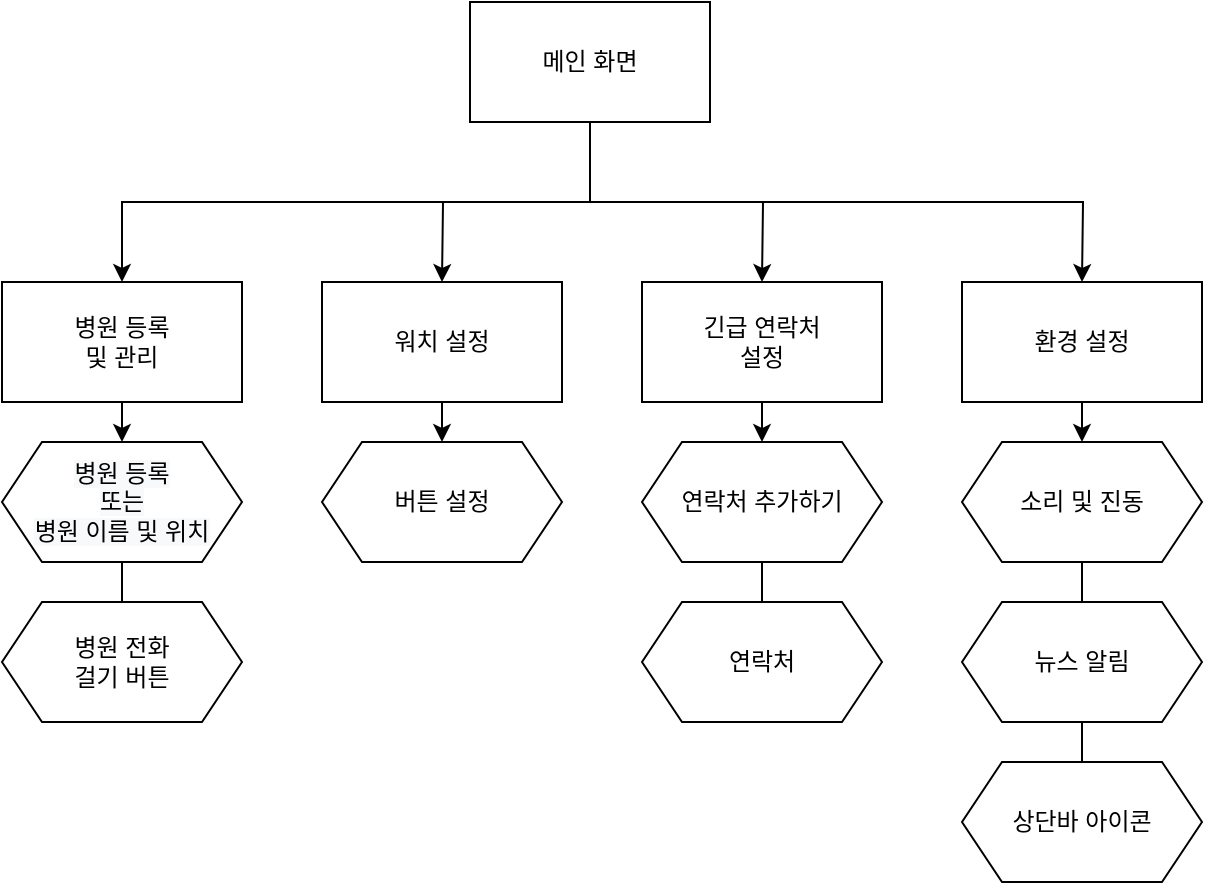 <mxfile version="20.0.2" type="device"><diagram id="SBQI_QFPPYGMd8HTcq7P" name="Page-1"><mxGraphModel dx="477" dy="474" grid="1" gridSize="10" guides="1" tooltips="1" connect="1" arrows="1" fold="1" page="1" pageScale="1" pageWidth="827" pageHeight="1169" math="0" shadow="0"><root><mxCell id="0"/><mxCell id="1" parent="0"/><mxCell id="thAdR834rLNimCxB2DBT-11" style="edgeStyle=orthogonalEdgeStyle;rounded=0;orthogonalLoop=1;jettySize=auto;html=1;entryX=0.5;entryY=0;entryDx=0;entryDy=0;" edge="1" parent="1" source="thAdR834rLNimCxB2DBT-1"><mxGeometry relative="1" as="geometry"><mxPoint x="200" y="180" as="targetPoint"/><Array as="points"><mxPoint x="434" y="140"/><mxPoint x="200" y="140"/></Array></mxGeometry></mxCell><mxCell id="thAdR834rLNimCxB2DBT-12" style="edgeStyle=orthogonalEdgeStyle;rounded=0;orthogonalLoop=1;jettySize=auto;html=1;exitX=0.5;exitY=1;exitDx=0;exitDy=0;entryX=0.5;entryY=0;entryDx=0;entryDy=0;" edge="1" parent="1" source="thAdR834rLNimCxB2DBT-1"><mxGeometry relative="1" as="geometry"><mxPoint x="360.0" y="180" as="targetPoint"/></mxGeometry></mxCell><mxCell id="thAdR834rLNimCxB2DBT-13" style="edgeStyle=orthogonalEdgeStyle;rounded=0;orthogonalLoop=1;jettySize=auto;html=1;exitX=0.5;exitY=1;exitDx=0;exitDy=0;entryX=0.5;entryY=0;entryDx=0;entryDy=0;" edge="1" parent="1" source="thAdR834rLNimCxB2DBT-1"><mxGeometry relative="1" as="geometry"><mxPoint x="520" y="180" as="targetPoint"/></mxGeometry></mxCell><mxCell id="thAdR834rLNimCxB2DBT-14" style="edgeStyle=orthogonalEdgeStyle;rounded=0;orthogonalLoop=1;jettySize=auto;html=1;exitX=0.5;exitY=1;exitDx=0;exitDy=0;" edge="1" parent="1" source="thAdR834rLNimCxB2DBT-1"><mxGeometry relative="1" as="geometry"><mxPoint x="680.0" y="180" as="targetPoint"/></mxGeometry></mxCell><mxCell id="thAdR834rLNimCxB2DBT-1" value="메인 화면" style="rounded=0;whiteSpace=wrap;html=1;" vertex="1" parent="1"><mxGeometry x="374" y="40" width="120" height="60" as="geometry"/></mxCell><mxCell id="thAdR834rLNimCxB2DBT-50" style="edgeStyle=orthogonalEdgeStyle;rounded=0;orthogonalLoop=1;jettySize=auto;html=1;exitX=0.5;exitY=1;exitDx=0;exitDy=0;entryX=0.5;entryY=0;entryDx=0;entryDy=0;fontFamily=Helvetica;fontSize=12;fontColor=default;endArrow=classic;endFill=1;" edge="1" parent="1" source="thAdR834rLNimCxB2DBT-33" target="thAdR834rLNimCxB2DBT-37"><mxGeometry relative="1" as="geometry"/></mxCell><mxCell id="thAdR834rLNimCxB2DBT-33" value="병원 등록&lt;br&gt;및 관리" style="rounded=0;whiteSpace=wrap;html=1;" vertex="1" parent="1"><mxGeometry x="140" y="180" width="120" height="60" as="geometry"/></mxCell><mxCell id="thAdR834rLNimCxB2DBT-51" style="edgeStyle=orthogonalEdgeStyle;rounded=0;orthogonalLoop=1;jettySize=auto;html=1;exitX=0.5;exitY=1;exitDx=0;exitDy=0;entryX=0.5;entryY=0;entryDx=0;entryDy=0;fontFamily=Helvetica;fontSize=12;fontColor=default;endArrow=classic;endFill=1;" edge="1" parent="1" source="thAdR834rLNimCxB2DBT-34" target="thAdR834rLNimCxB2DBT-40"><mxGeometry relative="1" as="geometry"/></mxCell><mxCell id="thAdR834rLNimCxB2DBT-34" value="워치 설정" style="rounded=0;whiteSpace=wrap;html=1;" vertex="1" parent="1"><mxGeometry x="300" y="180" width="120" height="60" as="geometry"/></mxCell><mxCell id="thAdR834rLNimCxB2DBT-52" style="edgeStyle=orthogonalEdgeStyle;rounded=0;orthogonalLoop=1;jettySize=auto;html=1;exitX=0.5;exitY=1;exitDx=0;exitDy=0;entryX=0.5;entryY=0;entryDx=0;entryDy=0;fontFamily=Helvetica;fontSize=12;fontColor=default;endArrow=classic;endFill=1;" edge="1" parent="1" source="thAdR834rLNimCxB2DBT-35" target="thAdR834rLNimCxB2DBT-41"><mxGeometry relative="1" as="geometry"/></mxCell><mxCell id="thAdR834rLNimCxB2DBT-35" value="긴급 연락처&lt;br&gt;설정" style="rounded=0;whiteSpace=wrap;html=1;" vertex="1" parent="1"><mxGeometry x="460" y="180" width="120" height="60" as="geometry"/></mxCell><mxCell id="thAdR834rLNimCxB2DBT-53" style="edgeStyle=orthogonalEdgeStyle;rounded=0;orthogonalLoop=1;jettySize=auto;html=1;exitX=0.5;exitY=1;exitDx=0;exitDy=0;entryX=0.5;entryY=0;entryDx=0;entryDy=0;fontFamily=Helvetica;fontSize=12;fontColor=default;endArrow=classic;endFill=1;" edge="1" parent="1" source="thAdR834rLNimCxB2DBT-36" target="thAdR834rLNimCxB2DBT-43"><mxGeometry relative="1" as="geometry"/></mxCell><mxCell id="thAdR834rLNimCxB2DBT-36" value="환경 설정" style="rounded=0;whiteSpace=wrap;html=1;" vertex="1" parent="1"><mxGeometry x="620" y="180" width="120" height="60" as="geometry"/></mxCell><mxCell id="thAdR834rLNimCxB2DBT-39" style="edgeStyle=orthogonalEdgeStyle;rounded=0;orthogonalLoop=1;jettySize=auto;html=1;exitX=0.5;exitY=1;exitDx=0;exitDy=0;entryX=0.5;entryY=0;entryDx=0;entryDy=0;fontFamily=Helvetica;fontSize=12;fontColor=default;endArrow=none;endFill=0;" edge="1" parent="1" source="thAdR834rLNimCxB2DBT-37" target="thAdR834rLNimCxB2DBT-38"><mxGeometry relative="1" as="geometry"/></mxCell><mxCell id="thAdR834rLNimCxB2DBT-37" value="&lt;span style=&quot;color: rgb(0, 0, 0); font-family: Helvetica; font-size: 12px; font-style: normal; font-variant-ligatures: normal; font-variant-caps: normal; font-weight: 400; letter-spacing: normal; orphans: 2; text-align: center; text-indent: 0px; text-transform: none; widows: 2; word-spacing: 0px; -webkit-text-stroke-width: 0px; text-decoration-thickness: initial; text-decoration-style: initial; text-decoration-color: initial; background-color: rgb(248, 249, 250); float: none; display: inline !important;&quot;&gt;병원 등록&lt;/span&gt;&lt;br style=&quot;color: rgb(0, 0, 0); font-family: Helvetica; font-size: 12px; font-style: normal; font-variant-ligatures: normal; font-variant-caps: normal; font-weight: 400; letter-spacing: normal; orphans: 2; text-align: center; text-indent: 0px; text-transform: none; widows: 2; word-spacing: 0px; -webkit-text-stroke-width: 0px; text-decoration-thickness: initial; text-decoration-style: initial; text-decoration-color: initial; background-color: rgb(248, 249, 250);&quot;&gt;&lt;span style=&quot;color: rgb(0, 0, 0); font-family: Helvetica; font-size: 12px; font-style: normal; font-variant-ligatures: normal; font-variant-caps: normal; font-weight: 400; letter-spacing: normal; orphans: 2; text-align: center; text-indent: 0px; text-transform: none; widows: 2; word-spacing: 0px; -webkit-text-stroke-width: 0px; text-decoration-thickness: initial; text-decoration-style: initial; text-decoration-color: initial; background-color: rgb(248, 249, 250); float: none; display: inline !important;&quot;&gt;또는&lt;/span&gt;&lt;br style=&quot;color: rgb(0, 0, 0); font-family: Helvetica; font-size: 12px; font-style: normal; font-variant-ligatures: normal; font-variant-caps: normal; font-weight: 400; letter-spacing: normal; orphans: 2; text-align: center; text-indent: 0px; text-transform: none; widows: 2; word-spacing: 0px; -webkit-text-stroke-width: 0px; text-decoration-thickness: initial; text-decoration-style: initial; text-decoration-color: initial; background-color: rgb(248, 249, 250);&quot;&gt;&lt;span style=&quot;color: rgb(0, 0, 0); font-family: Helvetica; font-size: 12px; font-style: normal; font-variant-ligatures: normal; font-variant-caps: normal; font-weight: 400; letter-spacing: normal; orphans: 2; text-align: center; text-indent: 0px; text-transform: none; widows: 2; word-spacing: 0px; -webkit-text-stroke-width: 0px; text-decoration-thickness: initial; text-decoration-style: initial; text-decoration-color: initial; background-color: rgb(248, 249, 250); float: none; display: inline !important;&quot;&gt;병원 이름 및 위치&lt;/span&gt;" style="shape=hexagon;perimeter=hexagonPerimeter2;whiteSpace=wrap;html=1;fixedSize=1;fontFamily=Helvetica;fontSize=12;fontColor=default;strokeColor=default;fillColor=default;" vertex="1" parent="1"><mxGeometry x="140" y="260" width="120" height="60" as="geometry"/></mxCell><mxCell id="thAdR834rLNimCxB2DBT-38" value="병원 전화&lt;br&gt;걸기 버튼" style="shape=hexagon;perimeter=hexagonPerimeter2;whiteSpace=wrap;html=1;fixedSize=1;fontFamily=Helvetica;fontSize=12;fontColor=default;strokeColor=default;fillColor=default;" vertex="1" parent="1"><mxGeometry x="140" y="340" width="120" height="60" as="geometry"/></mxCell><mxCell id="thAdR834rLNimCxB2DBT-40" value="버튼 설정" style="shape=hexagon;perimeter=hexagonPerimeter2;whiteSpace=wrap;html=1;fixedSize=1;fontFamily=Helvetica;fontSize=12;fontColor=default;strokeColor=default;fillColor=default;" vertex="1" parent="1"><mxGeometry x="300" y="260" width="120" height="60" as="geometry"/></mxCell><mxCell id="thAdR834rLNimCxB2DBT-46" style="edgeStyle=orthogonalEdgeStyle;rounded=0;orthogonalLoop=1;jettySize=auto;html=1;exitX=0.5;exitY=1;exitDx=0;exitDy=0;entryX=0.5;entryY=0;entryDx=0;entryDy=0;fontFamily=Helvetica;fontSize=12;fontColor=default;endArrow=none;endFill=0;" edge="1" parent="1" source="thAdR834rLNimCxB2DBT-41" target="thAdR834rLNimCxB2DBT-42"><mxGeometry relative="1" as="geometry"/></mxCell><mxCell id="thAdR834rLNimCxB2DBT-41" value="연락처 추가하기" style="shape=hexagon;perimeter=hexagonPerimeter2;whiteSpace=wrap;html=1;fixedSize=1;fontFamily=Helvetica;fontSize=12;fontColor=default;strokeColor=default;fillColor=default;" vertex="1" parent="1"><mxGeometry x="460" y="260" width="120" height="60" as="geometry"/></mxCell><mxCell id="thAdR834rLNimCxB2DBT-42" value="연락처" style="shape=hexagon;perimeter=hexagonPerimeter2;whiteSpace=wrap;html=1;fixedSize=1;fontFamily=Helvetica;fontSize=12;fontColor=default;strokeColor=default;fillColor=default;" vertex="1" parent="1"><mxGeometry x="460" y="340" width="120" height="60" as="geometry"/></mxCell><mxCell id="thAdR834rLNimCxB2DBT-47" style="edgeStyle=orthogonalEdgeStyle;rounded=0;orthogonalLoop=1;jettySize=auto;html=1;exitX=0.5;exitY=1;exitDx=0;exitDy=0;entryX=0.5;entryY=0;entryDx=0;entryDy=0;fontFamily=Helvetica;fontSize=12;fontColor=default;endArrow=none;endFill=0;" edge="1" parent="1" source="thAdR834rLNimCxB2DBT-43" target="thAdR834rLNimCxB2DBT-44"><mxGeometry relative="1" as="geometry"/></mxCell><mxCell id="thAdR834rLNimCxB2DBT-43" value="소리 및 진동" style="shape=hexagon;perimeter=hexagonPerimeter2;whiteSpace=wrap;html=1;fixedSize=1;fontFamily=Helvetica;fontSize=12;fontColor=default;strokeColor=default;fillColor=default;" vertex="1" parent="1"><mxGeometry x="620" y="260" width="120" height="60" as="geometry"/></mxCell><mxCell id="thAdR834rLNimCxB2DBT-48" style="edgeStyle=orthogonalEdgeStyle;rounded=0;orthogonalLoop=1;jettySize=auto;html=1;exitX=0.5;exitY=1;exitDx=0;exitDy=0;entryX=0.5;entryY=0;entryDx=0;entryDy=0;fontFamily=Helvetica;fontSize=12;fontColor=default;endArrow=none;endFill=0;" edge="1" parent="1" source="thAdR834rLNimCxB2DBT-44" target="thAdR834rLNimCxB2DBT-45"><mxGeometry relative="1" as="geometry"/></mxCell><mxCell id="thAdR834rLNimCxB2DBT-44" value="뉴스 알림" style="shape=hexagon;perimeter=hexagonPerimeter2;whiteSpace=wrap;html=1;fixedSize=1;fontFamily=Helvetica;fontSize=12;fontColor=default;strokeColor=default;fillColor=default;" vertex="1" parent="1"><mxGeometry x="620" y="340" width="120" height="60" as="geometry"/></mxCell><mxCell id="thAdR834rLNimCxB2DBT-45" value="상단바 아이콘" style="shape=hexagon;perimeter=hexagonPerimeter2;whiteSpace=wrap;html=1;fixedSize=1;fontFamily=Helvetica;fontSize=12;fontColor=default;strokeColor=default;fillColor=default;" vertex="1" parent="1"><mxGeometry x="620" y="420" width="120" height="60" as="geometry"/></mxCell></root></mxGraphModel></diagram></mxfile>